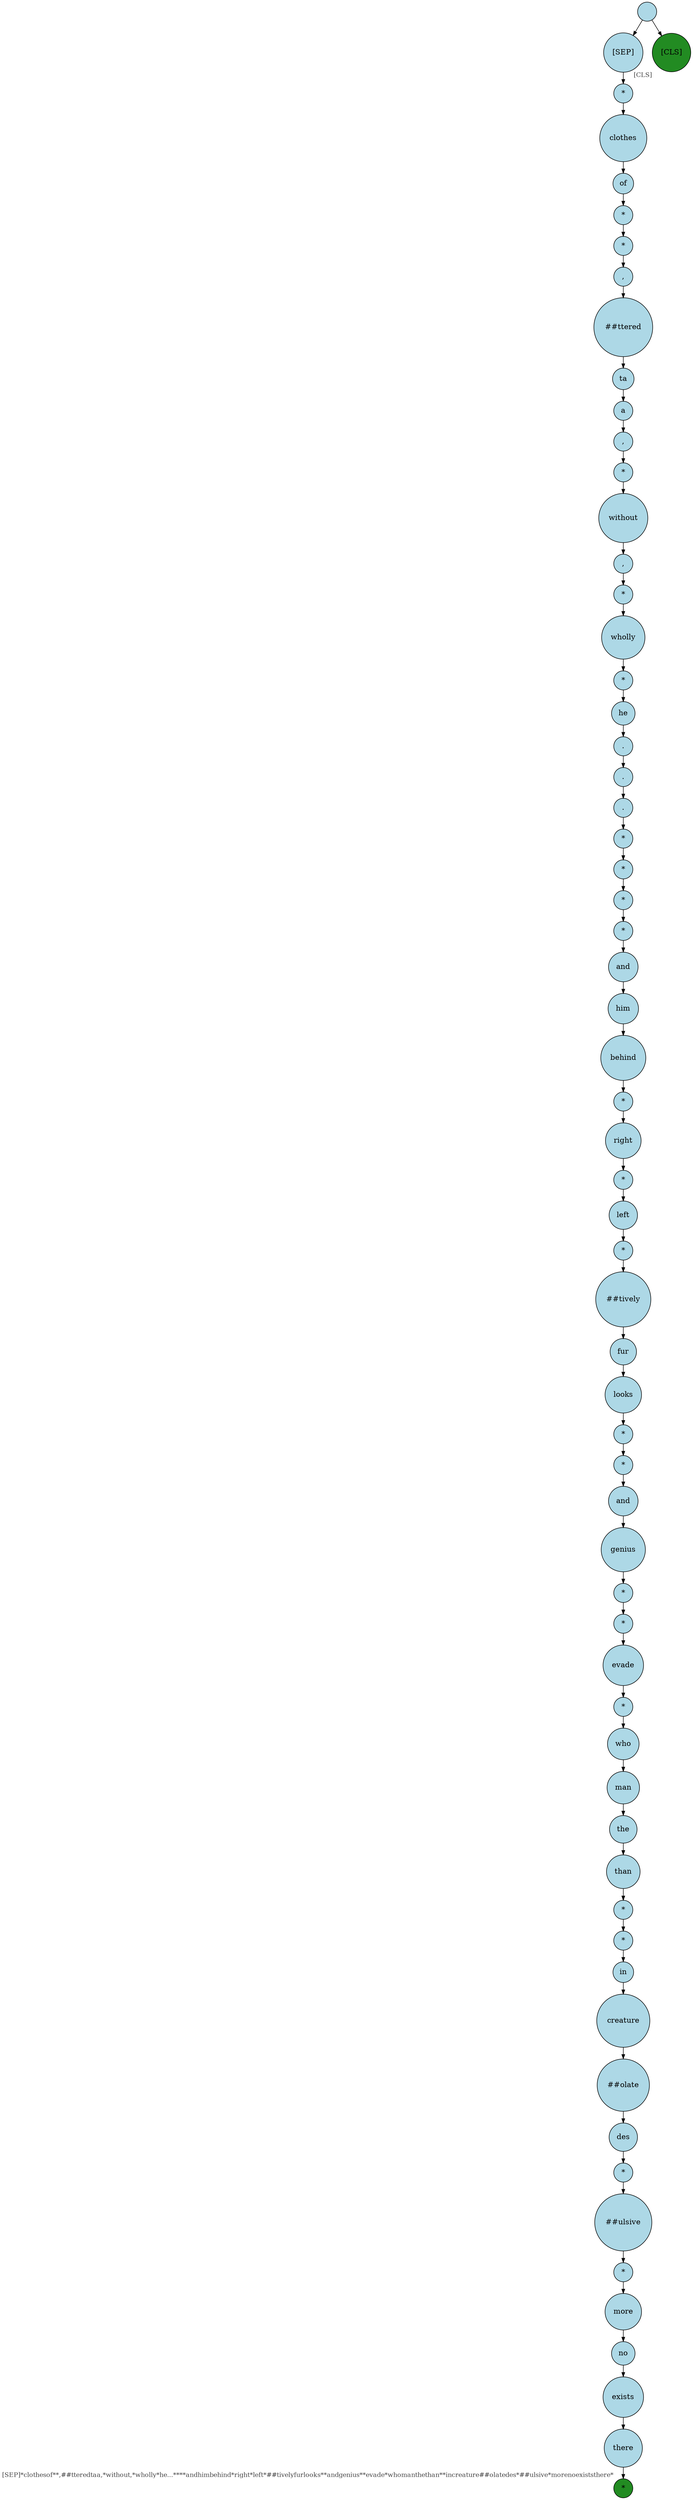 digraph {
graph [
  nodesep=0.25,
  ranksep=0.3,
  splines=line
];
node [
  style=filled,
  fillcolor=lightblue,
  shape=circle
];
edge [
  arrowsize=0.8,
  color=black
];

94011578465488 [
  label=""
];
140160291092016 [
  label="[SEP]"
];
140160285699616 [
  label="*"
];
140169354498544 [
  label="clothes"
];
140168104329392 [
  label="of"
];
140167870022640 [
  label="*"
];
140168612564016 [
  label="*"
];
140168612568304 [
  label=","
];
140160097290400 [
  label="##ttered"
];
140160097292400 [
  label="ta"
];
140160097300240 [
  label="a"
];
140160097302080 [
  label=","
];
140160097300560 [
  label="*"
];
140160097300080 [
  label="without"
];
140160097296400 [
  label=","
];
140160093506608 [
  label="*"
];
140160093506416 [
  label="wholly"
];
140160093507568 [
  label="*"
];
140160093505168 [
  label="he"
];
140160093506800 [
  label="."
];
140160093506992 [
  label="."
];
140160093508240 [
  label="."
];
140160093507664 [
  label="*"
];
140160093506128 [
  label="*"
];
140160093507760 [
  label="*"
];
140169093809744 [
  label="*"
];
140169093809072 [
  label="and"
];
140160091676592 [
  label="him"
];
140160091676816 [
  label="behind"
];
140160091676480 [
  label="*"
];
140160097620400 [
  label="right"
];
140160097620272 [
  label="*"
];
140160097622832 [
  label="left"
];
140160097622576 [
  label="*"
];
140168744693040 [
  label="##tively"
];
140160090170560 [
  label="fur"
];
140160090165808 [
  label="looks"
];
140160090173440 [
  label="*"
];
140160090173872 [
  label="*"
];
140160090176608 [
  label="and"
];
140160090223952 [
  label="genius"
];
140160090221392 [
  label="*"
];
140160090224272 [
  label="*"
];
140160090226192 [
  label="evade"
];
140160090214192 [
  label="*"
];
140160090226352 [
  label="who"
];
140160090275344 [
  label="man"
];
140160090275168 [
  label="the"
];
140160090275520 [
  label="than"
];
140160090274992 [
  label="*"
];
140160090274816 [
  label="*"
];
140160090273056 [
  label="in"
];
140174622931056 [
  label="creature"
];
140160090325232 [
  label="##olate"
];
140160090331760 [
  label="des"
];
140160090333680 [
  label="*"
];
140167869818672 [
  label="##ulsive"
];
140167870364544 [
  label="*"
];
140167870358304 [
  label="more"
];
140160095118528 [
  label="no"
];
140160090417488 [
  label="exists"
];
140160090410768 [
  label="there"
];
140160090411216 [
  label="*"
  xlabel=<<FONT COLOR="grey25" POINT-SIZE="12">[SEP]*clothesof**,##tteredtaa,*without,*wholly*he...****andhimbehind*right*left*##tivelyfurlooks**andgenius**evade*whomanthethan**increature##olatedes*##ulsive*morenoexiststhere*</FONT>>
  fillcolor="forestgreen"
  color="black"
];
140160286405808 [
  label="[CLS]"
  xlabel=<<FONT COLOR="grey25" POINT-SIZE="12">[CLS]</FONT>>
  fillcolor="forestgreen"
  color="black"
];
140160090410768 -> 140160090411216 [

];
140160090417488 -> 140160090410768 [

];
140160095118528 -> 140160090417488 [

];
140167870358304 -> 140160095118528 [

];
140167870364544 -> 140167870358304 [

];
140167869818672 -> 140167870364544 [

];
140160090333680 -> 140167869818672 [

];
140160090331760 -> 140160090333680 [

];
140160090325232 -> 140160090331760 [

];
140174622931056 -> 140160090325232 [

];
140160090273056 -> 140174622931056 [

];
140160090274816 -> 140160090273056 [

];
140160090274992 -> 140160090274816 [

];
140160090275520 -> 140160090274992 [

];
140160090275168 -> 140160090275520 [

];
140160090275344 -> 140160090275168 [

];
140160090226352 -> 140160090275344 [

];
140160090214192 -> 140160090226352 [

];
140160090226192 -> 140160090214192 [

];
140160090224272 -> 140160090226192 [

];
140160090221392 -> 140160090224272 [

];
140160090223952 -> 140160090221392 [

];
140160090176608 -> 140160090223952 [

];
140160090173872 -> 140160090176608 [

];
140160090173440 -> 140160090173872 [

];
140160090165808 -> 140160090173440 [

];
140160090170560 -> 140160090165808 [

];
140168744693040 -> 140160090170560 [

];
140160097622576 -> 140168744693040 [

];
140160097622832 -> 140160097622576 [

];
140160097620272 -> 140160097622832 [

];
140160097620400 -> 140160097620272 [

];
140160091676480 -> 140160097620400 [

];
140160091676816 -> 140160091676480 [

];
140160091676592 -> 140160091676816 [

];
140169093809072 -> 140160091676592 [

];
140169093809744 -> 140169093809072 [

];
140160093507760 -> 140169093809744 [

];
140160093506128 -> 140160093507760 [

];
140160093507664 -> 140160093506128 [

];
140160093508240 -> 140160093507664 [

];
140160093506992 -> 140160093508240 [

];
140160093506800 -> 140160093506992 [

];
140160093505168 -> 140160093506800 [

];
140160093507568 -> 140160093505168 [

];
140160093506416 -> 140160093507568 [

];
140160093506608 -> 140160093506416 [

];
140160097296400 -> 140160093506608 [

];
140160097300080 -> 140160097296400 [

];
140160097300560 -> 140160097300080 [

];
140160097302080 -> 140160097300560 [

];
140160097300240 -> 140160097302080 [

];
140160097292400 -> 140160097300240 [

];
140160097290400 -> 140160097292400 [

];
140168612568304 -> 140160097290400 [

];
140168612564016 -> 140168612568304 [

];
140167870022640 -> 140168612564016 [

];
140168104329392 -> 140167870022640 [

];
140169354498544 -> 140168104329392 [

];
140160285699616 -> 140169354498544 [

];
140160291092016 -> 140160285699616 [

];
94011578465488 -> 140160291092016 [

];
94011578465488 -> 140160286405808 [

];
}